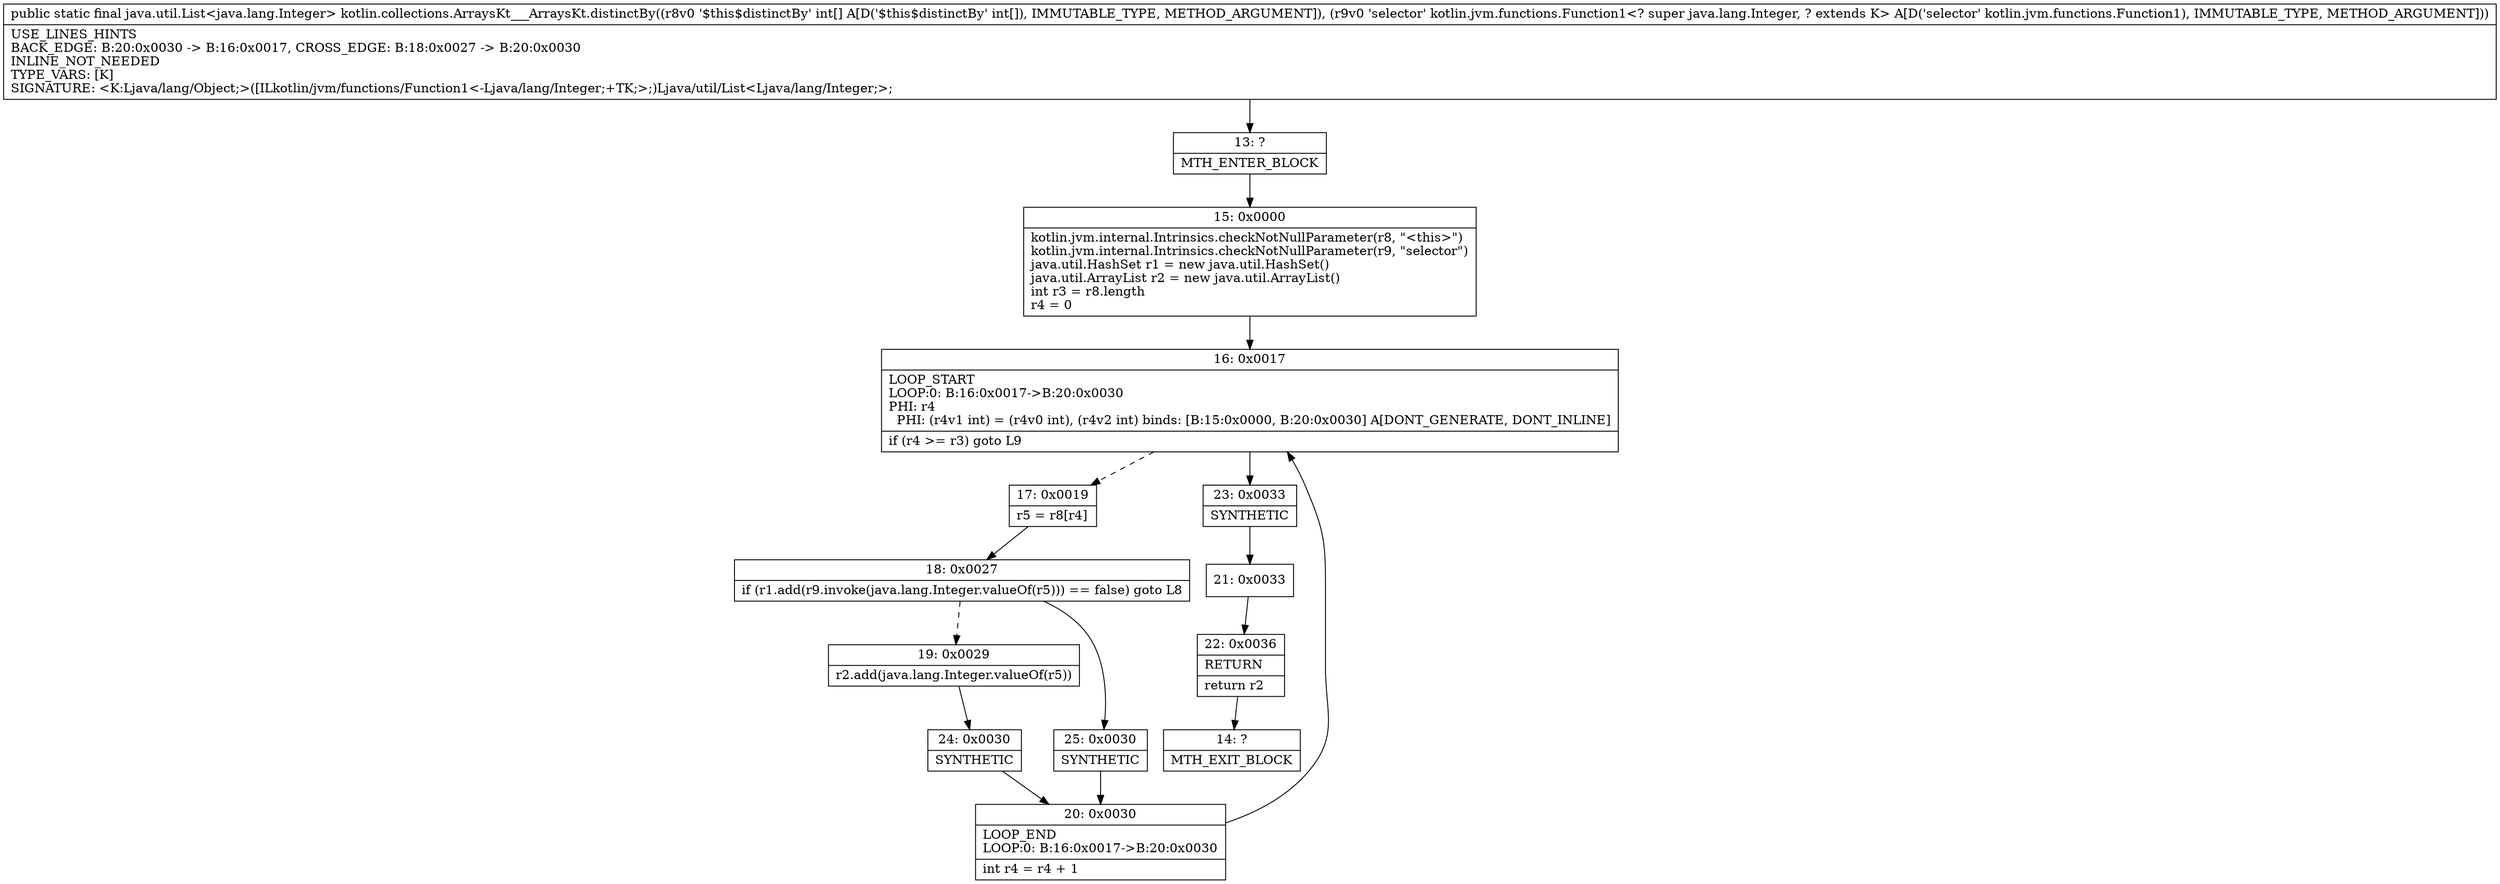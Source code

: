 digraph "CFG forkotlin.collections.ArraysKt___ArraysKt.distinctBy([ILkotlin\/jvm\/functions\/Function1;)Ljava\/util\/List;" {
Node_13 [shape=record,label="{13\:\ ?|MTH_ENTER_BLOCK\l}"];
Node_15 [shape=record,label="{15\:\ 0x0000|kotlin.jvm.internal.Intrinsics.checkNotNullParameter(r8, \"\<this\>\")\lkotlin.jvm.internal.Intrinsics.checkNotNullParameter(r9, \"selector\")\ljava.util.HashSet r1 = new java.util.HashSet()\ljava.util.ArrayList r2 = new java.util.ArrayList()\lint r3 = r8.length\lr4 = 0\l}"];
Node_16 [shape=record,label="{16\:\ 0x0017|LOOP_START\lLOOP:0: B:16:0x0017\-\>B:20:0x0030\lPHI: r4 \l  PHI: (r4v1 int) = (r4v0 int), (r4v2 int) binds: [B:15:0x0000, B:20:0x0030] A[DONT_GENERATE, DONT_INLINE]\l|if (r4 \>= r3) goto L9\l}"];
Node_17 [shape=record,label="{17\:\ 0x0019|r5 = r8[r4]\l}"];
Node_18 [shape=record,label="{18\:\ 0x0027|if (r1.add(r9.invoke(java.lang.Integer.valueOf(r5))) == false) goto L8\l}"];
Node_19 [shape=record,label="{19\:\ 0x0029|r2.add(java.lang.Integer.valueOf(r5))\l}"];
Node_24 [shape=record,label="{24\:\ 0x0030|SYNTHETIC\l}"];
Node_20 [shape=record,label="{20\:\ 0x0030|LOOP_END\lLOOP:0: B:16:0x0017\-\>B:20:0x0030\l|int r4 = r4 + 1\l}"];
Node_25 [shape=record,label="{25\:\ 0x0030|SYNTHETIC\l}"];
Node_23 [shape=record,label="{23\:\ 0x0033|SYNTHETIC\l}"];
Node_21 [shape=record,label="{21\:\ 0x0033}"];
Node_22 [shape=record,label="{22\:\ 0x0036|RETURN\l|return r2\l}"];
Node_14 [shape=record,label="{14\:\ ?|MTH_EXIT_BLOCK\l}"];
MethodNode[shape=record,label="{public static final java.util.List\<java.lang.Integer\> kotlin.collections.ArraysKt___ArraysKt.distinctBy((r8v0 '$this$distinctBy' int[] A[D('$this$distinctBy' int[]), IMMUTABLE_TYPE, METHOD_ARGUMENT]), (r9v0 'selector' kotlin.jvm.functions.Function1\<? super java.lang.Integer, ? extends K\> A[D('selector' kotlin.jvm.functions.Function1), IMMUTABLE_TYPE, METHOD_ARGUMENT]))  | USE_LINES_HINTS\lBACK_EDGE: B:20:0x0030 \-\> B:16:0x0017, CROSS_EDGE: B:18:0x0027 \-\> B:20:0x0030\lINLINE_NOT_NEEDED\lTYPE_VARS: [K]\lSIGNATURE: \<K:Ljava\/lang\/Object;\>([ILkotlin\/jvm\/functions\/Function1\<\-Ljava\/lang\/Integer;+TK;\>;)Ljava\/util\/List\<Ljava\/lang\/Integer;\>;\l}"];
MethodNode -> Node_13;Node_13 -> Node_15;
Node_15 -> Node_16;
Node_16 -> Node_17[style=dashed];
Node_16 -> Node_23;
Node_17 -> Node_18;
Node_18 -> Node_19[style=dashed];
Node_18 -> Node_25;
Node_19 -> Node_24;
Node_24 -> Node_20;
Node_20 -> Node_16;
Node_25 -> Node_20;
Node_23 -> Node_21;
Node_21 -> Node_22;
Node_22 -> Node_14;
}

